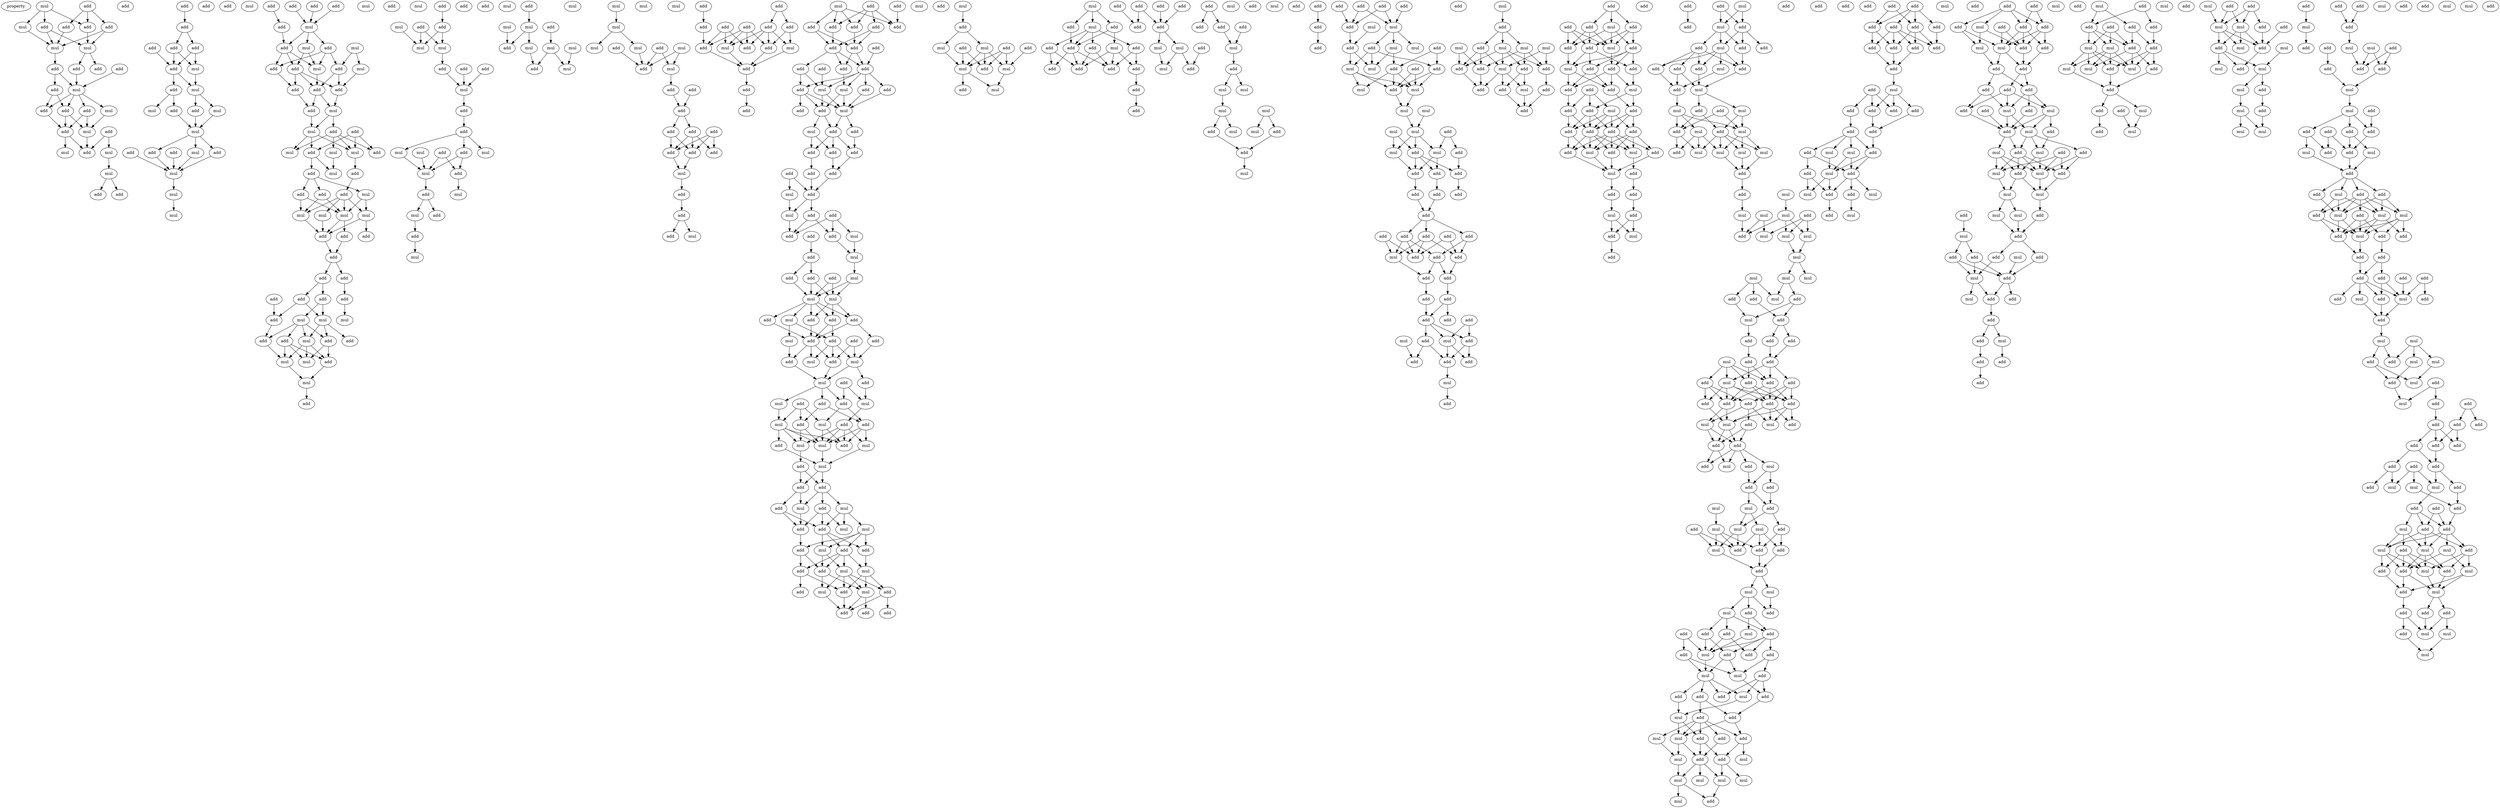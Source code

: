 digraph {
    node [fontcolor=black]
    property [mul=2,lf=1.4]
    0 [ label = add ];
    1 [ label = mul ];
    2 [ label = add ];
    3 [ label = add ];
    4 [ label = mul ];
    5 [ label = add ];
    6 [ label = add ];
    7 [ label = mul ];
    8 [ label = mul ];
    9 [ label = add ];
    10 [ label = add ];
    11 [ label = add ];
    12 [ label = add ];
    13 [ label = mul ];
    14 [ label = add ];
    15 [ label = add ];
    16 [ label = add ];
    17 [ label = add ];
    18 [ label = mul ];
    19 [ label = add ];
    20 [ label = add ];
    21 [ label = mul ];
    22 [ label = add ];
    23 [ label = mul ];
    24 [ label = mul ];
    25 [ label = add ];
    26 [ label = mul ];
    27 [ label = add ];
    28 [ label = add ];
    29 [ label = add ];
    30 [ label = add ];
    31 [ label = add ];
    32 [ label = add ];
    33 [ label = add ];
    34 [ label = add ];
    35 [ label = add ];
    36 [ label = mul ];
    37 [ label = add ];
    38 [ label = mul ];
    39 [ label = mul ];
    40 [ label = add ];
    41 [ label = add ];
    42 [ label = add ];
    43 [ label = mul ];
    44 [ label = mul ];
    45 [ label = add ];
    46 [ label = add ];
    47 [ label = add ];
    48 [ label = mul ];
    49 [ label = add ];
    50 [ label = mul ];
    51 [ label = mul ];
    52 [ label = mul ];
    53 [ label = mul ];
    54 [ label = add ];
    55 [ label = add ];
    56 [ label = add ];
    57 [ label = add ];
    58 [ label = mul ];
    59 [ label = add ];
    60 [ label = add ];
    61 [ label = mul ];
    62 [ label = add ];
    63 [ label = mul ];
    64 [ label = add ];
    65 [ label = mul ];
    66 [ label = add ];
    67 [ label = mul ];
    68 [ label = add ];
    69 [ label = add ];
    70 [ label = add ];
    71 [ label = add ];
    72 [ label = mul ];
    73 [ label = add ];
    74 [ label = add ];
    75 [ label = mul ];
    76 [ label = add ];
    77 [ label = mul ];
    78 [ label = add ];
    79 [ label = add ];
    80 [ label = mul ];
    81 [ label = mul ];
    82 [ label = add ];
    83 [ label = mul ];
    84 [ label = add ];
    85 [ label = add ];
    86 [ label = add ];
    87 [ label = mul ];
    88 [ label = add ];
    89 [ label = mul ];
    90 [ label = mul ];
    91 [ label = mul ];
    92 [ label = mul ];
    93 [ label = add ];
    94 [ label = add ];
    95 [ label = add ];
    96 [ label = add ];
    97 [ label = add ];
    98 [ label = add ];
    99 [ label = add ];
    100 [ label = mul ];
    101 [ label = add ];
    102 [ label = add ];
    103 [ label = add ];
    104 [ label = mul ];
    105 [ label = mul ];
    106 [ label = mul ];
    107 [ label = add ];
    108 [ label = mul ];
    109 [ label = add ];
    110 [ label = add ];
    111 [ label = add ];
    112 [ label = add ];
    113 [ label = mul ];
    114 [ label = add ];
    115 [ label = mul ];
    116 [ label = mul ];
    117 [ label = add ];
    118 [ label = add ];
    119 [ label = mul ];
    120 [ label = add ];
    121 [ label = add ];
    122 [ label = add ];
    123 [ label = add ];
    124 [ label = mul ];
    125 [ label = mul ];
    126 [ label = mul ];
    127 [ label = add ];
    128 [ label = add ];
    129 [ label = add ];
    130 [ label = mul ];
    131 [ label = add ];
    132 [ label = add ];
    133 [ label = mul ];
    134 [ label = add ];
    135 [ label = add ];
    136 [ label = mul ];
    137 [ label = mul ];
    138 [ label = mul ];
    139 [ label = add ];
    140 [ label = mul ];
    141 [ label = add ];
    142 [ label = mul ];
    143 [ label = add ];
    144 [ label = mul ];
    145 [ label = add ];
    146 [ label = add ];
    147 [ label = add ];
    148 [ label = mul ];
    149 [ label = mul ];
    150 [ label = mul ];
    151 [ label = add ];
    152 [ label = add ];
    153 [ label = mul ];
    154 [ label = mul ];
    155 [ label = mul ];
    156 [ label = mul ];
    157 [ label = add ];
    158 [ label = mul ];
    159 [ label = mul ];
    160 [ label = mul ];
    161 [ label = mul ];
    162 [ label = add ];
    163 [ label = mul ];
    164 [ label = add ];
    165 [ label = mul ];
    166 [ label = mul ];
    167 [ label = add ];
    168 [ label = add ];
    169 [ label = mul ];
    170 [ label = add ];
    171 [ label = add ];
    172 [ label = add ];
    173 [ label = add ];
    174 [ label = add ];
    175 [ label = add ];
    176 [ label = add ];
    177 [ label = add ];
    178 [ label = mul ];
    179 [ label = add ];
    180 [ label = add ];
    181 [ label = add ];
    182 [ label = mul ];
    183 [ label = mul ];
    184 [ label = add ];
    185 [ label = add ];
    186 [ label = add ];
    187 [ label = add ];
    188 [ label = add ];
    189 [ label = add ];
    190 [ label = add ];
    191 [ label = mul ];
    192 [ label = add ];
    193 [ label = add ];
    194 [ label = mul ];
    195 [ label = add ];
    196 [ label = add ];
    197 [ label = add ];
    198 [ label = add ];
    199 [ label = mul ];
    200 [ label = add ];
    201 [ label = add ];
    202 [ label = add ];
    203 [ label = add ];
    204 [ label = add ];
    205 [ label = add ];
    206 [ label = add ];
    207 [ label = add ];
    208 [ label = add ];
    209 [ label = add ];
    210 [ label = add ];
    211 [ label = add ];
    212 [ label = add ];
    213 [ label = add ];
    214 [ label = mul ];
    215 [ label = add ];
    216 [ label = add ];
    217 [ label = add ];
    218 [ label = mul ];
    219 [ label = add ];
    220 [ label = mul ];
    221 [ label = add ];
    222 [ label = add ];
    223 [ label = mul ];
    224 [ label = add ];
    225 [ label = add ];
    226 [ label = add ];
    227 [ label = add ];
    228 [ label = add ];
    229 [ label = add ];
    230 [ label = mul ];
    231 [ label = add ];
    232 [ label = add ];
    233 [ label = mul ];
    234 [ label = mul ];
    235 [ label = add ];
    236 [ label = add ];
    237 [ label = add ];
    238 [ label = mul ];
    239 [ label = add ];
    240 [ label = add ];
    241 [ label = mul ];
    242 [ label = add ];
    243 [ label = add ];
    244 [ label = add ];
    245 [ label = mul ];
    246 [ label = add ];
    247 [ label = mul ];
    248 [ label = mul ];
    249 [ label = add ];
    250 [ label = mul ];
    251 [ label = add ];
    252 [ label = add ];
    253 [ label = add ];
    254 [ label = add ];
    255 [ label = add ];
    256 [ label = mul ];
    257 [ label = add ];
    258 [ label = add ];
    259 [ label = mul ];
    260 [ label = add ];
    261 [ label = add ];
    262 [ label = mul ];
    263 [ label = add ];
    264 [ label = add ];
    265 [ label = mul ];
    266 [ label = add ];
    267 [ label = mul ];
    268 [ label = add ];
    269 [ label = add ];
    270 [ label = mul ];
    271 [ label = mul ];
    272 [ label = add ];
    273 [ label = add ];
    274 [ label = mul ];
    275 [ label = add ];
    276 [ label = mul ];
    277 [ label = add ];
    278 [ label = add ];
    279 [ label = mul ];
    280 [ label = mul ];
    281 [ label = mul ];
    282 [ label = add ];
    283 [ label = add ];
    284 [ label = add ];
    285 [ label = mul ];
    286 [ label = add ];
    287 [ label = add ];
    288 [ label = add ];
    289 [ label = mul ];
    290 [ label = mul ];
    291 [ label = add ];
    292 [ label = mul ];
    293 [ label = add ];
    294 [ label = mul ];
    295 [ label = add ];
    296 [ label = add ];
    297 [ label = add ];
    298 [ label = add ];
    299 [ label = mul ];
    300 [ label = mul ];
    301 [ label = add ];
    302 [ label = mul ];
    303 [ label = add ];
    304 [ label = mul ];
    305 [ label = add ];
    306 [ label = add ];
    307 [ label = add ];
    308 [ label = add ];
    309 [ label = add ];
    310 [ label = mul ];
    311 [ label = add ];
    312 [ label = add ];
    313 [ label = add ];
    314 [ label = mul ];
    315 [ label = add ];
    316 [ label = mul ];
    317 [ label = mul ];
    318 [ label = add ];
    319 [ label = mul ];
    320 [ label = mul ];
    321 [ label = add ];
    322 [ label = mul ];
    323 [ label = add ];
    324 [ label = mul ];
    325 [ label = add ];
    326 [ label = add ];
    327 [ label = add ];
    328 [ label = add ];
    329 [ label = add ];
    330 [ label = mul ];
    331 [ label = add ];
    332 [ label = add ];
    333 [ label = add ];
    334 [ label = add ];
    335 [ label = add ];
    336 [ label = add ];
    337 [ label = add ];
    338 [ label = add ];
    339 [ label = add ];
    340 [ label = add ];
    341 [ label = add ];
    342 [ label = add ];
    343 [ label = mul ];
    344 [ label = add ];
    345 [ label = mul ];
    346 [ label = mul ];
    347 [ label = add ];
    348 [ label = add ];
    349 [ label = add ];
    350 [ label = add ];
    351 [ label = add ];
    352 [ label = mul ];
    353 [ label = add ];
    354 [ label = mul ];
    355 [ label = mul ];
    356 [ label = add ];
    357 [ label = mul ];
    358 [ label = mul ];
    359 [ label = mul ];
    360 [ label = mul ];
    361 [ label = add ];
    362 [ label = add ];
    363 [ label = mul ];
    364 [ label = mul ];
    365 [ label = add ];
    366 [ label = add ];
    367 [ label = mul ];
    368 [ label = add ];
    369 [ label = add ];
    370 [ label = add ];
    371 [ label = add ];
    372 [ label = add ];
    373 [ label = add ];
    374 [ label = add ];
    375 [ label = mul ];
    376 [ label = mul ];
    377 [ label = add ];
    378 [ label = add ];
    379 [ label = mul ];
    380 [ label = add ];
    381 [ label = mul ];
    382 [ label = add ];
    383 [ label = add ];
    384 [ label = mul ];
    385 [ label = add ];
    386 [ label = add ];
    387 [ label = mul ];
    388 [ label = mul ];
    389 [ label = mul ];
    390 [ label = add ];
    391 [ label = mul ];
    392 [ label = mul ];
    393 [ label = mul ];
    394 [ label = add ];
    395 [ label = mul ];
    396 [ label = add ];
    397 [ label = add ];
    398 [ label = mul ];
    399 [ label = mul ];
    400 [ label = add ];
    401 [ label = add ];
    402 [ label = add ];
    403 [ label = add ];
    404 [ label = add ];
    405 [ label = add ];
    406 [ label = add ];
    407 [ label = add ];
    408 [ label = add ];
    409 [ label = add ];
    410 [ label = add ];
    411 [ label = add ];
    412 [ label = mul ];
    413 [ label = add ];
    414 [ label = add ];
    415 [ label = add ];
    416 [ label = add ];
    417 [ label = add ];
    418 [ label = add ];
    419 [ label = add ];
    420 [ label = add ];
    421 [ label = add ];
    422 [ label = add ];
    423 [ label = add ];
    424 [ label = add ];
    425 [ label = mul ];
    426 [ label = mul ];
    427 [ label = add ];
    428 [ label = add ];
    429 [ label = add ];
    430 [ label = add ];
    431 [ label = mul ];
    432 [ label = add ];
    433 [ label = mul ];
    434 [ label = add ];
    435 [ label = mul ];
    436 [ label = mul ];
    437 [ label = mul ];
    438 [ label = add ];
    439 [ label = mul ];
    440 [ label = add ];
    441 [ label = add ];
    442 [ label = add ];
    443 [ label = add ];
    444 [ label = mul ];
    445 [ label = add ];
    446 [ label = mul ];
    447 [ label = add ];
    448 [ label = add ];
    449 [ label = add ];
    450 [ label = add ];
    451 [ label = add ];
    452 [ label = mul ];
    453 [ label = add ];
    454 [ label = add ];
    455 [ label = mul ];
    456 [ label = add ];
    457 [ label = add ];
    458 [ label = add ];
    459 [ label = add ];
    460 [ label = mul ];
    461 [ label = add ];
    462 [ label = add ];
    463 [ label = add ];
    464 [ label = add ];
    465 [ label = mul ];
    466 [ label = add ];
    467 [ label = mul ];
    468 [ label = add ];
    469 [ label = add ];
    470 [ label = add ];
    471 [ label = add ];
    472 [ label = add ];
    473 [ label = add ];
    474 [ label = add ];
    475 [ label = add ];
    476 [ label = mul ];
    477 [ label = add ];
    478 [ label = add ];
    479 [ label = mul ];
    480 [ label = add ];
    481 [ label = mul ];
    482 [ label = add ];
    483 [ label = add ];
    484 [ label = add ];
    485 [ label = add ];
    486 [ label = mul ];
    487 [ label = add ];
    488 [ label = add ];
    489 [ label = mul ];
    490 [ label = add ];
    491 [ label = add ];
    492 [ label = add ];
    493 [ label = mul ];
    494 [ label = add ];
    495 [ label = add ];
    496 [ label = mul ];
    497 [ label = add ];
    498 [ label = add ];
    499 [ label = add ];
    500 [ label = mul ];
    501 [ label = add ];
    502 [ label = add ];
    503 [ label = mul ];
    504 [ label = add ];
    505 [ label = add ];
    506 [ label = add ];
    507 [ label = mul ];
    508 [ label = add ];
    509 [ label = add ];
    510 [ label = mul ];
    511 [ label = mul ];
    512 [ label = add ];
    513 [ label = add ];
    514 [ label = add ];
    515 [ label = mul ];
    516 [ label = mul ];
    517 [ label = mul ];
    518 [ label = mul ];
    519 [ label = mul ];
    520 [ label = add ];
    521 [ label = mul ];
    522 [ label = add ];
    523 [ label = mul ];
    524 [ label = add ];
    525 [ label = mul ];
    526 [ label = mul ];
    527 [ label = add ];
    528 [ label = mul ];
    529 [ label = mul ];
    530 [ label = mul ];
    531 [ label = mul ];
    532 [ label = add ];
    533 [ label = mul ];
    534 [ label = mul ];
    535 [ label = mul ];
    536 [ label = mul ];
    537 [ label = add ];
    538 [ label = mul ];
    539 [ label = add ];
    540 [ label = add ];
    541 [ label = mul ];
    542 [ label = add ];
    543 [ label = add ];
    544 [ label = add ];
    545 [ label = add ];
    546 [ label = add ];
    547 [ label = mul ];
    548 [ label = add ];
    549 [ label = add ];
    550 [ label = add ];
    551 [ label = add ];
    552 [ label = mul ];
    553 [ label = add ];
    554 [ label = add ];
    555 [ label = add ];
    556 [ label = add ];
    557 [ label = add ];
    558 [ label = add ];
    559 [ label = mul ];
    560 [ label = add ];
    561 [ label = mul ];
    562 [ label = add ];
    563 [ label = mul ];
    564 [ label = add ];
    565 [ label = add ];
    566 [ label = add ];
    567 [ label = mul ];
    568 [ label = add ];
    569 [ label = mul ];
    570 [ label = add ];
    571 [ label = add ];
    572 [ label = mul ];
    573 [ label = mul ];
    574 [ label = add ];
    575 [ label = mul ];
    576 [ label = add ];
    577 [ label = mul ];
    578 [ label = add ];
    579 [ label = mul ];
    580 [ label = mul ];
    581 [ label = add ];
    582 [ label = add ];
    583 [ label = add ];
    584 [ label = add ];
    585 [ label = mul ];
    586 [ label = mul ];
    587 [ label = mul ];
    588 [ label = add ];
    589 [ label = add ];
    590 [ label = add ];
    591 [ label = add ];
    592 [ label = add ];
    593 [ label = mul ];
    594 [ label = add ];
    595 [ label = add ];
    596 [ label = mul ];
    597 [ label = add ];
    598 [ label = add ];
    599 [ label = add ];
    600 [ label = mul ];
    601 [ label = mul ];
    602 [ label = add ];
    603 [ label = add ];
    604 [ label = add ];
    605 [ label = add ];
    606 [ label = add ];
    607 [ label = mul ];
    608 [ label = add ];
    609 [ label = add ];
    610 [ label = mul ];
    611 [ label = add ];
    612 [ label = mul ];
    613 [ label = mul ];
    614 [ label = add ];
    615 [ label = add ];
    616 [ label = add ];
    617 [ label = add ];
    618 [ label = mul ];
    619 [ label = mul ];
    620 [ label = mul ];
    621 [ label = mul ];
    622 [ label = mul ];
    623 [ label = mul ];
    624 [ label = mul ];
    625 [ label = add ];
    626 [ label = add ];
    627 [ label = add ];
    628 [ label = add ];
    629 [ label = add ];
    630 [ label = add ];
    631 [ label = add ];
    632 [ label = add ];
    633 [ label = add ];
    634 [ label = add ];
    635 [ label = add ];
    636 [ label = add ];
    637 [ label = add ];
    638 [ label = add ];
    639 [ label = mul ];
    640 [ label = add ];
    641 [ label = add ];
    642 [ label = add ];
    643 [ label = add ];
    644 [ label = add ];
    645 [ label = mul ];
    646 [ label = add ];
    647 [ label = add ];
    648 [ label = mul ];
    649 [ label = add ];
    650 [ label = add ];
    651 [ label = mul ];
    652 [ label = add ];
    653 [ label = mul ];
    654 [ label = add ];
    655 [ label = mul ];
    656 [ label = add ];
    657 [ label = add ];
    658 [ label = mul ];
    659 [ label = add ];
    660 [ label = mul ];
    661 [ label = add ];
    662 [ label = add ];
    663 [ label = add ];
    664 [ label = add ];
    665 [ label = add ];
    666 [ label = add ];
    667 [ label = add ];
    668 [ label = mul ];
    669 [ label = add ];
    670 [ label = add ];
    671 [ label = mul ];
    672 [ label = mul ];
    673 [ label = add ];
    674 [ label = add ];
    675 [ label = add ];
    676 [ label = add ];
    677 [ label = add ];
    678 [ label = mul ];
    679 [ label = add ];
    680 [ label = mul ];
    681 [ label = add ];
    682 [ label = add ];
    683 [ label = add ];
    684 [ label = add ];
    685 [ label = mul ];
    686 [ label = add ];
    687 [ label = add ];
    688 [ label = add ];
    689 [ label = mul ];
    690 [ label = mul ];
    691 [ label = add ];
    692 [ label = add ];
    693 [ label = mul ];
    694 [ label = mul ];
    695 [ label = mul ];
    696 [ label = mul ];
    697 [ label = mul ];
    698 [ label = add ];
    699 [ label = mul ];
    700 [ label = add ];
    701 [ label = mul ];
    702 [ label = add ];
    703 [ label = mul ];
    704 [ label = add ];
    705 [ label = add ];
    706 [ label = add ];
    707 [ label = add ];
    708 [ label = add ];
    709 [ label = mul ];
    710 [ label = add ];
    711 [ label = add ];
    712 [ label = mul ];
    713 [ label = mul ];
    714 [ label = add ];
    715 [ label = add ];
    716 [ label = add ];
    717 [ label = mul ];
    718 [ label = add ];
    719 [ label = add ];
    720 [ label = add ];
    721 [ label = mul ];
    722 [ label = add ];
    723 [ label = add ];
    724 [ label = add ];
    725 [ label = add ];
    726 [ label = add ];
    727 [ label = mul ];
    728 [ label = mul ];
    729 [ label = add ];
    730 [ label = add ];
    731 [ label = add ];
    732 [ label = mul ];
    733 [ label = mul ];
    734 [ label = mul ];
    735 [ label = add ];
    736 [ label = add ];
    737 [ label = add ];
    738 [ label = mul ];
    739 [ label = add ];
    740 [ label = mul ];
    741 [ label = add ];
    742 [ label = add ];
    743 [ label = mul ];
    744 [ label = mul ];
    745 [ label = add ];
    746 [ label = add ];
    747 [ label = mul ];
    748 [ label = add ];
    749 [ label = mul ];
    750 [ label = add ];
    751 [ label = add ];
    752 [ label = mul ];
    753 [ label = add ];
    754 [ label = mul ];
    755 [ label = mul ];
    756 [ label = add ];
    757 [ label = mul ];
    758 [ label = mul ];
    759 [ label = add ];
    760 [ label = mul ];
    761 [ label = add ];
    762 [ label = add ];
    763 [ label = mul ];
    764 [ label = mul ];
    765 [ label = mul ];
    766 [ label = add ];
    767 [ label = add ];
    768 [ label = mul ];
    769 [ label = add ];
    770 [ label = add ];
    771 [ label = add ];
    772 [ label = add ];
    773 [ label = mul ];
    774 [ label = add ];
    775 [ label = mul ];
    776 [ label = add ];
    777 [ label = add ];
    778 [ label = add ];
    779 [ label = mul ];
    780 [ label = add ];
    781 [ label = mul ];
    782 [ label = add ];
    783 [ label = add ];
    784 [ label = add ];
    785 [ label = add ];
    786 [ label = add ];
    787 [ label = mul ];
    788 [ label = mul ];
    789 [ label = add ];
    790 [ label = add ];
    791 [ label = add ];
    792 [ label = add ];
    793 [ label = add ];
    794 [ label = mul ];
    795 [ label = add ];
    796 [ label = mul ];
    797 [ label = add ];
    798 [ label = mul ];
    799 [ label = mul ];
    800 [ label = add ];
    801 [ label = add ];
    802 [ label = add ];
    803 [ label = mul ];
    804 [ label = add ];
    805 [ label = add ];
    806 [ label = add ];
    807 [ label = add ];
    808 [ label = add ];
    809 [ label = add ];
    810 [ label = add ];
    811 [ label = mul ];
    812 [ label = mul ];
    813 [ label = add ];
    814 [ label = add ];
    815 [ label = add ];
    816 [ label = mul ];
    817 [ label = mul ];
    818 [ label = add ];
    819 [ label = mul ];
    820 [ label = add ];
    821 [ label = mul ];
    822 [ label = add ];
    823 [ label = add ];
    824 [ label = mul ];
    825 [ label = add ];
    826 [ label = add ];
    827 [ label = add ];
    828 [ label = mul ];
    829 [ label = add ];
    830 [ label = add ];
    831 [ label = add ];
    832 [ label = add ];
    833 [ label = add ];
    834 [ label = add ];
    835 [ label = add ];
    836 [ label = add ];
    837 [ label = add ];
    838 [ label = mul ];
    839 [ label = mul ];
    840 [ label = add ];
    841 [ label = add ];
    842 [ label = mul ];
    843 [ label = add ];
    844 [ label = add ];
    845 [ label = add ];
    846 [ label = mul ];
    847 [ label = add ];
    848 [ label = add ];
    849 [ label = add ];
    850 [ label = add ];
    851 [ label = mul ];
    852 [ label = mul ];
    853 [ label = mul ];
    854 [ label = mul ];
    855 [ label = mul ];
    856 [ label = add ];
    857 [ label = add ];
    858 [ label = add ];
    859 [ label = add ];
    860 [ label = mul ];
    861 [ label = add ];
    862 [ label = add ];
    863 [ label = add ];
    864 [ label = mul ];
    865 [ label = add ];
    866 [ label = mul ];
    867 [ label = mul ];
    868 [ label = mul ];
    869 [ label = mul ];
    870 [ label = add ];
    0 -> 2 [ name = 0 ];
    0 -> 3 [ name = 1 ];
    0 -> 5 [ name = 2 ];
    1 -> 2 [ name = 3 ];
    1 -> 4 [ name = 4 ];
    1 -> 6 [ name = 5 ];
    2 -> 7 [ name = 6 ];
    3 -> 8 [ name = 7 ];
    4 -> 8 [ name = 8 ];
    5 -> 7 [ name = 9 ];
    5 -> 8 [ name = 10 ];
    6 -> 7 [ name = 11 ];
    6 -> 8 [ name = 12 ];
    7 -> 11 [ name = 13 ];
    7 -> 12 [ name = 14 ];
    8 -> 10 [ name = 15 ];
    9 -> 13 [ name = 16 ];
    10 -> 13 [ name = 17 ];
    10 -> 14 [ name = 18 ];
    11 -> 13 [ name = 19 ];
    13 -> 15 [ name = 20 ];
    13 -> 16 [ name = 21 ];
    13 -> 17 [ name = 22 ];
    13 -> 18 [ name = 23 ];
    14 -> 16 [ name = 24 ];
    14 -> 17 [ name = 25 ];
    15 -> 20 [ name = 26 ];
    15 -> 21 [ name = 27 ];
    16 -> 20 [ name = 28 ];
    17 -> 20 [ name = 29 ];
    17 -> 21 [ name = 30 ];
    18 -> 21 [ name = 31 ];
    19 -> 24 [ name = 32 ];
    19 -> 25 [ name = 33 ];
    20 -> 23 [ name = 34 ];
    20 -> 25 [ name = 35 ];
    21 -> 25 [ name = 36 ];
    24 -> 26 [ name = 37 ];
    26 -> 27 [ name = 38 ];
    26 -> 28 [ name = 39 ];
    29 -> 30 [ name = 40 ];
    30 -> 33 [ name = 41 ];
    30 -> 34 [ name = 42 ];
    31 -> 35 [ name = 43 ];
    33 -> 35 [ name = 44 ];
    33 -> 36 [ name = 45 ];
    34 -> 35 [ name = 46 ];
    34 -> 36 [ name = 47 ];
    35 -> 37 [ name = 48 ];
    35 -> 38 [ name = 49 ];
    36 -> 38 [ name = 50 ];
    37 -> 39 [ name = 51 ];
    37 -> 42 [ name = 52 ];
    38 -> 40 [ name = 53 ];
    38 -> 43 [ name = 54 ];
    40 -> 44 [ name = 55 ];
    42 -> 44 [ name = 56 ];
    43 -> 44 [ name = 57 ];
    44 -> 46 [ name = 58 ];
    44 -> 48 [ name = 59 ];
    44 -> 49 [ name = 60 ];
    45 -> 50 [ name = 61 ];
    46 -> 50 [ name = 62 ];
    47 -> 50 [ name = 63 ];
    48 -> 50 [ name = 64 ];
    49 -> 50 [ name = 65 ];
    50 -> 52 [ name = 66 ];
    52 -> 53 [ name = 67 ];
    54 -> 58 [ name = 68 ];
    55 -> 59 [ name = 69 ];
    56 -> 58 [ name = 70 ];
    57 -> 58 [ name = 71 ];
    58 -> 60 [ name = 72 ];
    58 -> 61 [ name = 73 ];
    58 -> 62 [ name = 74 ];
    59 -> 60 [ name = 75 ];
    60 -> 66 [ name = 76 ];
    60 -> 67 [ name = 77 ];
    60 -> 68 [ name = 78 ];
    61 -> 67 [ name = 79 ];
    61 -> 68 [ name = 80 ];
    62 -> 64 [ name = 81 ];
    62 -> 66 [ name = 82 ];
    62 -> 67 [ name = 83 ];
    63 -> 64 [ name = 84 ];
    63 -> 65 [ name = 85 ];
    64 -> 70 [ name = 86 ];
    64 -> 71 [ name = 87 ];
    65 -> 71 [ name = 88 ];
    66 -> 69 [ name = 89 ];
    67 -> 70 [ name = 90 ];
    68 -> 69 [ name = 91 ];
    68 -> 70 [ name = 92 ];
    68 -> 71 [ name = 93 ];
    69 -> 73 [ name = 94 ];
    70 -> 72 [ name = 95 ];
    70 -> 73 [ name = 96 ];
    71 -> 72 [ name = 97 ];
    72 -> 75 [ name = 98 ];
    72 -> 76 [ name = 99 ];
    73 -> 75 [ name = 100 ];
    74 -> 77 [ name = 101 ];
    74 -> 78 [ name = 102 ];
    74 -> 79 [ name = 103 ];
    75 -> 77 [ name = 104 ];
    75 -> 78 [ name = 105 ];
    75 -> 81 [ name = 106 ];
    76 -> 77 [ name = 107 ];
    76 -> 79 [ name = 108 ];
    76 -> 80 [ name = 109 ];
    76 -> 81 [ name = 110 ];
    77 -> 84 [ name = 111 ];
    78 -> 82 [ name = 112 ];
    78 -> 83 [ name = 113 ];
    80 -> 83 [ name = 114 ];
    82 -> 85 [ name = 115 ];
    82 -> 87 [ name = 116 ];
    82 -> 88 [ name = 117 ];
    84 -> 86 [ name = 118 ];
    85 -> 89 [ name = 119 ];
    85 -> 91 [ name = 120 ];
    86 -> 89 [ name = 121 ];
    86 -> 90 [ name = 122 ];
    86 -> 91 [ name = 123 ];
    86 -> 92 [ name = 124 ];
    87 -> 91 [ name = 125 ];
    87 -> 92 [ name = 126 ];
    88 -> 89 [ name = 127 ];
    88 -> 91 [ name = 128 ];
    89 -> 93 [ name = 129 ];
    90 -> 93 [ name = 130 ];
    91 -> 93 [ name = 131 ];
    91 -> 94 [ name = 132 ];
    92 -> 93 [ name = 133 ];
    92 -> 95 [ name = 134 ];
    93 -> 96 [ name = 135 ];
    94 -> 96 [ name = 136 ];
    96 -> 97 [ name = 137 ];
    96 -> 98 [ name = 138 ];
    97 -> 99 [ name = 139 ];
    97 -> 103 [ name = 140 ];
    98 -> 102 [ name = 141 ];
    99 -> 105 [ name = 142 ];
    99 -> 106 [ name = 143 ];
    101 -> 107 [ name = 144 ];
    102 -> 104 [ name = 145 ];
    103 -> 105 [ name = 146 ];
    103 -> 107 [ name = 147 ];
    105 -> 108 [ name = 148 ];
    105 -> 111 [ name = 149 ];
    105 -> 112 [ name = 150 ];
    106 -> 108 [ name = 151 ];
    106 -> 109 [ name = 152 ];
    106 -> 110 [ name = 153 ];
    106 -> 112 [ name = 154 ];
    107 -> 109 [ name = 155 ];
    108 -> 113 [ name = 156 ];
    108 -> 114 [ name = 157 ];
    108 -> 115 [ name = 158 ];
    109 -> 113 [ name = 159 ];
    110 -> 113 [ name = 160 ];
    110 -> 114 [ name = 161 ];
    110 -> 115 [ name = 162 ];
    112 -> 114 [ name = 163 ];
    112 -> 115 [ name = 164 ];
    113 -> 116 [ name = 165 ];
    114 -> 116 [ name = 166 ];
    116 -> 117 [ name = 167 ];
    120 -> 121 [ name = 168 ];
    121 -> 125 [ name = 169 ];
    121 -> 126 [ name = 170 ];
    122 -> 125 [ name = 171 ];
    122 -> 126 [ name = 172 ];
    124 -> 125 [ name = 173 ];
    126 -> 127 [ name = 174 ];
    127 -> 130 [ name = 175 ];
    128 -> 130 [ name = 176 ];
    129 -> 130 [ name = 177 ];
    130 -> 132 [ name = 178 ];
    132 -> 134 [ name = 179 ];
    134 -> 135 [ name = 180 ];
    134 -> 137 [ name = 181 ];
    134 -> 138 [ name = 182 ];
    135 -> 140 [ name = 183 ];
    135 -> 141 [ name = 184 ];
    136 -> 140 [ name = 185 ];
    138 -> 140 [ name = 186 ];
    139 -> 140 [ name = 187 ];
    139 -> 141 [ name = 188 ];
    140 -> 143 [ name = 189 ];
    141 -> 142 [ name = 190 ];
    143 -> 144 [ name = 191 ];
    143 -> 145 [ name = 192 ];
    144 -> 146 [ name = 193 ];
    146 -> 148 [ name = 194 ];
    147 -> 150 [ name = 195 ];
    149 -> 152 [ name = 196 ];
    150 -> 152 [ name = 197 ];
    150 -> 154 [ name = 198 ];
    151 -> 155 [ name = 199 ];
    153 -> 156 [ name = 200 ];
    154 -> 157 [ name = 201 ];
    155 -> 156 [ name = 202 ];
    155 -> 157 [ name = 203 ];
    159 -> 160 [ name = 204 ];
    160 -> 163 [ name = 205 ];
    160 -> 165 [ name = 206 ];
    161 -> 166 [ name = 207 ];
    161 -> 167 [ name = 208 ];
    162 -> 167 [ name = 209 ];
    164 -> 166 [ name = 210 ];
    164 -> 167 [ name = 211 ];
    165 -> 167 [ name = 212 ];
    166 -> 168 [ name = 213 ];
    168 -> 171 [ name = 214 ];
    170 -> 171 [ name = 215 ];
    171 -> 173 [ name = 216 ];
    171 -> 174 [ name = 217 ];
    172 -> 175 [ name = 218 ];
    172 -> 176 [ name = 219 ];
    172 -> 177 [ name = 220 ];
    173 -> 175 [ name = 221 ];
    173 -> 176 [ name = 222 ];
    174 -> 175 [ name = 223 ];
    174 -> 176 [ name = 224 ];
    174 -> 177 [ name = 225 ];
    175 -> 178 [ name = 226 ];
    176 -> 178 [ name = 227 ];
    178 -> 179 [ name = 228 ];
    179 -> 180 [ name = 229 ];
    180 -> 181 [ name = 230 ];
    180 -> 183 [ name = 231 ];
    184 -> 187 [ name = 232 ];
    184 -> 188 [ name = 233 ];
    185 -> 190 [ name = 234 ];
    186 -> 192 [ name = 235 ];
    186 -> 193 [ name = 236 ];
    186 -> 194 [ name = 237 ];
    187 -> 191 [ name = 238 ];
    187 -> 192 [ name = 239 ];
    187 -> 194 [ name = 240 ];
    187 -> 195 [ name = 241 ];
    188 -> 191 [ name = 242 ];
    188 -> 195 [ name = 243 ];
    189 -> 192 [ name = 244 ];
    189 -> 193 [ name = 245 ];
    189 -> 194 [ name = 246 ];
    189 -> 195 [ name = 247 ];
    190 -> 193 [ name = 248 ];
    191 -> 196 [ name = 249 ];
    193 -> 196 [ name = 250 ];
    194 -> 196 [ name = 251 ];
    195 -> 196 [ name = 252 ];
    196 -> 197 [ name = 253 ];
    197 -> 198 [ name = 254 ];
    199 -> 202 [ name = 255 ];
    199 -> 203 [ name = 256 ];
    199 -> 204 [ name = 257 ];
    199 -> 205 [ name = 258 ];
    200 -> 202 [ name = 259 ];
    200 -> 203 [ name = 260 ];
    200 -> 205 [ name = 261 ];
    200 -> 206 [ name = 262 ];
    201 -> 205 [ name = 263 ];
    202 -> 209 [ name = 264 ];
    203 -> 208 [ name = 265 ];
    204 -> 208 [ name = 266 ];
    204 -> 209 [ name = 267 ];
    206 -> 208 [ name = 268 ];
    206 -> 209 [ name = 269 ];
    207 -> 211 [ name = 270 ];
    208 -> 211 [ name = 271 ];
    208 -> 212 [ name = 272 ];
    208 -> 213 [ name = 273 ];
    209 -> 211 [ name = 274 ];
    209 -> 213 [ name = 275 ];
    210 -> 218 [ name = 276 ];
    211 -> 214 [ name = 277 ];
    211 -> 215 [ name = 278 ];
    211 -> 216 [ name = 279 ];
    211 -> 217 [ name = 280 ];
    211 -> 218 [ name = 281 ];
    212 -> 217 [ name = 282 ];
    212 -> 218 [ name = 283 ];
    213 -> 214 [ name = 284 ];
    214 -> 219 [ name = 285 ];
    214 -> 220 [ name = 286 ];
    215 -> 220 [ name = 287 ];
    216 -> 220 [ name = 288 ];
    217 -> 219 [ name = 289 ];
    217 -> 220 [ name = 290 ];
    217 -> 221 [ name = 291 ];
    218 -> 219 [ name = 292 ];
    218 -> 220 [ name = 293 ];
    219 -> 223 [ name = 294 ];
    219 -> 224 [ name = 295 ];
    220 -> 222 [ name = 296 ];
    220 -> 224 [ name = 297 ];
    222 -> 227 [ name = 298 ];
    223 -> 225 [ name = 299 ];
    223 -> 226 [ name = 300 ];
    224 -> 225 [ name = 301 ];
    224 -> 226 [ name = 302 ];
    224 -> 227 [ name = 303 ];
    225 -> 231 [ name = 304 ];
    226 -> 228 [ name = 305 ];
    227 -> 231 [ name = 306 ];
    228 -> 232 [ name = 307 ];
    229 -> 232 [ name = 308 ];
    229 -> 233 [ name = 309 ];
    231 -> 232 [ name = 310 ];
    232 -> 234 [ name = 311 ];
    232 -> 235 [ name = 312 ];
    233 -> 234 [ name = 313 ];
    234 -> 237 [ name = 314 ];
    235 -> 237 [ name = 315 ];
    235 -> 239 [ name = 316 ];
    236 -> 237 [ name = 317 ];
    236 -> 238 [ name = 318 ];
    236 -> 239 [ name = 319 ];
    238 -> 241 [ name = 320 ];
    239 -> 241 [ name = 321 ];
    240 -> 242 [ name = 322 ];
    241 -> 245 [ name = 323 ];
    242 -> 243 [ name = 324 ];
    242 -> 244 [ name = 325 ];
    243 -> 247 [ name = 326 ];
    243 -> 248 [ name = 327 ];
    244 -> 247 [ name = 328 ];
    245 -> 247 [ name = 329 ];
    245 -> 248 [ name = 330 ];
    246 -> 247 [ name = 331 ];
    246 -> 248 [ name = 332 ];
    247 -> 249 [ name = 333 ];
    247 -> 250 [ name = 334 ];
    247 -> 251 [ name = 335 ];
    247 -> 252 [ name = 336 ];
    247 -> 253 [ name = 337 ];
    248 -> 249 [ name = 338 ];
    248 -> 251 [ name = 339 ];
    248 -> 252 [ name = 340 ];
    249 -> 254 [ name = 341 ];
    249 -> 257 [ name = 342 ];
    250 -> 254 [ name = 343 ];
    250 -> 256 [ name = 344 ];
    251 -> 255 [ name = 345 ];
    251 -> 257 [ name = 346 ];
    252 -> 257 [ name = 347 ];
    253 -> 257 [ name = 348 ];
    254 -> 259 [ name = 349 ];
    254 -> 261 [ name = 350 ];
    254 -> 262 [ name = 351 ];
    255 -> 262 [ name = 352 ];
    256 -> 260 [ name = 353 ];
    257 -> 259 [ name = 354 ];
    257 -> 260 [ name = 355 ];
    257 -> 261 [ name = 356 ];
    258 -> 261 [ name = 357 ];
    258 -> 262 [ name = 358 ];
    260 -> 265 [ name = 359 ];
    261 -> 265 [ name = 360 ];
    262 -> 264 [ name = 361 ];
    262 -> 265 [ name = 362 ];
    263 -> 269 [ name = 363 ];
    263 -> 270 [ name = 364 ];
    264 -> 270 [ name = 365 ];
    265 -> 267 [ name = 366 ];
    265 -> 268 [ name = 367 ];
    265 -> 269 [ name = 368 ];
    266 -> 271 [ name = 369 ];
    266 -> 272 [ name = 370 ];
    266 -> 274 [ name = 371 ];
    267 -> 274 [ name = 372 ];
    268 -> 272 [ name = 373 ];
    268 -> 273 [ name = 374 ];
    269 -> 271 [ name = 375 ];
    269 -> 273 [ name = 376 ];
    270 -> 275 [ name = 377 ];
    271 -> 276 [ name = 378 ];
    271 -> 278 [ name = 379 ];
    272 -> 276 [ name = 380 ];
    272 -> 280 [ name = 381 ];
    273 -> 276 [ name = 382 ];
    273 -> 278 [ name = 383 ];
    273 -> 279 [ name = 384 ];
    274 -> 276 [ name = 385 ];
    274 -> 277 [ name = 386 ];
    274 -> 278 [ name = 387 ];
    274 -> 280 [ name = 388 ];
    275 -> 276 [ name = 389 ];
    275 -> 278 [ name = 390 ];
    275 -> 279 [ name = 391 ];
    275 -> 280 [ name = 392 ];
    276 -> 281 [ name = 393 ];
    277 -> 281 [ name = 394 ];
    279 -> 281 [ name = 395 ];
    280 -> 282 [ name = 396 ];
    281 -> 283 [ name = 397 ];
    281 -> 284 [ name = 398 ];
    282 -> 283 [ name = 399 ];
    282 -> 284 [ name = 400 ];
    283 -> 285 [ name = 401 ];
    283 -> 287 [ name = 402 ];
    284 -> 285 [ name = 403 ];
    284 -> 286 [ name = 404 ];
    284 -> 289 [ name = 405 ];
    285 -> 293 [ name = 406 ];
    286 -> 291 [ name = 407 ];
    286 -> 292 [ name = 408 ];
    286 -> 293 [ name = 409 ];
    287 -> 291 [ name = 410 ];
    287 -> 293 [ name = 411 ];
    289 -> 290 [ name = 412 ];
    289 -> 291 [ name = 413 ];
    289 -> 292 [ name = 414 ];
    290 -> 294 [ name = 415 ];
    290 -> 295 [ name = 416 ];
    290 -> 296 [ name = 417 ];
    290 -> 297 [ name = 418 ];
    291 -> 294 [ name = 419 ];
    291 -> 296 [ name = 420 ];
    291 -> 297 [ name = 421 ];
    293 -> 295 [ name = 422 ];
    294 -> 298 [ name = 423 ];
    294 -> 300 [ name = 424 ];
    295 -> 298 [ name = 425 ];
    295 -> 301 [ name = 426 ];
    296 -> 298 [ name = 427 ];
    296 -> 299 [ name = 428 ];
    296 -> 300 [ name = 429 ];
    296 -> 301 [ name = 430 ];
    297 -> 299 [ name = 431 ];
    298 -> 302 [ name = 432 ];
    298 -> 304 [ name = 433 ];
    299 -> 304 [ name = 434 ];
    299 -> 305 [ name = 435 ];
    299 -> 306 [ name = 436 ];
    300 -> 302 [ name = 437 ];
    300 -> 304 [ name = 438 ];
    300 -> 305 [ name = 439 ];
    300 -> 306 [ name = 440 ];
    301 -> 303 [ name = 441 ];
    301 -> 305 [ name = 442 ];
    302 -> 308 [ name = 443 ];
    304 -> 307 [ name = 444 ];
    304 -> 308 [ name = 445 ];
    305 -> 308 [ name = 446 ];
    306 -> 308 [ name = 447 ];
    306 -> 309 [ name = 448 ];
    310 -> 311 [ name = 449 ];
    311 -> 314 [ name = 450 ];
    311 -> 316 [ name = 451 ];
    312 -> 317 [ name = 452 ];
    312 -> 318 [ name = 453 ];
    312 -> 319 [ name = 454 ];
    313 -> 319 [ name = 455 ];
    314 -> 317 [ name = 456 ];
    314 -> 318 [ name = 457 ];
    314 -> 319 [ name = 458 ];
    315 -> 317 [ name = 459 ];
    315 -> 318 [ name = 460 ];
    316 -> 317 [ name = 461 ];
    317 -> 320 [ name = 462 ];
    317 -> 321 [ name = 463 ];
    319 -> 320 [ name = 464 ];
    322 -> 323 [ name = 465 ];
    322 -> 324 [ name = 466 ];
    322 -> 325 [ name = 467 ];
    323 -> 327 [ name = 468 ];
    323 -> 330 [ name = 469 ];
    324 -> 326 [ name = 470 ];
    324 -> 327 [ name = 471 ];
    324 -> 328 [ name = 472 ];
    324 -> 329 [ name = 473 ];
    325 -> 327 [ name = 474 ];
    326 -> 331 [ name = 475 ];
    326 -> 334 [ name = 476 ];
    327 -> 331 [ name = 477 ];
    327 -> 333 [ name = 478 ];
    327 -> 334 [ name = 479 ];
    328 -> 331 [ name = 480 ];
    328 -> 333 [ name = 481 ];
    329 -> 332 [ name = 482 ];
    329 -> 334 [ name = 483 ];
    330 -> 331 [ name = 484 ];
    330 -> 332 [ name = 485 ];
    330 -> 334 [ name = 486 ];
    332 -> 335 [ name = 487 ];
    335 -> 337 [ name = 488 ];
    336 -> 342 [ name = 489 ];
    338 -> 341 [ name = 490 ];
    339 -> 341 [ name = 491 ];
    339 -> 342 [ name = 492 ];
    340 -> 341 [ name = 493 ];
    341 -> 343 [ name = 494 ];
    341 -> 345 [ name = 495 ];
    343 -> 346 [ name = 496 ];
    343 -> 347 [ name = 497 ];
    344 -> 347 [ name = 498 ];
    345 -> 346 [ name = 499 ];
    348 -> 349 [ name = 500 ];
    348 -> 350 [ name = 501 ];
    350 -> 352 [ name = 502 ];
    351 -> 352 [ name = 503 ];
    352 -> 353 [ name = 504 ];
    353 -> 354 [ name = 505 ];
    353 -> 357 [ name = 506 ];
    354 -> 359 [ name = 507 ];
    358 -> 360 [ name = 508 ];
    358 -> 362 [ name = 509 ];
    359 -> 361 [ name = 510 ];
    359 -> 363 [ name = 511 ];
    361 -> 365 [ name = 512 ];
    362 -> 365 [ name = 513 ];
    365 -> 367 [ name = 514 ];
    368 -> 369 [ name = 515 ];
    369 -> 372 [ name = 516 ];
    370 -> 375 [ name = 517 ];
    371 -> 375 [ name = 518 ];
    371 -> 377 [ name = 519 ];
    373 -> 375 [ name = 520 ];
    373 -> 377 [ name = 521 ];
    374 -> 377 [ name = 522 ];
    375 -> 379 [ name = 523 ];
    375 -> 381 [ name = 524 ];
    375 -> 382 [ name = 525 ];
    376 -> 380 [ name = 526 ];
    377 -> 380 [ name = 527 ];
    378 -> 385 [ name = 528 ];
    378 -> 386 [ name = 529 ];
    379 -> 384 [ name = 530 ];
    379 -> 385 [ name = 531 ];
    380 -> 384 [ name = 532 ];
    380 -> 387 [ name = 533 ];
    382 -> 384 [ name = 534 ];
    382 -> 386 [ name = 535 ];
    382 -> 387 [ name = 536 ];
    383 -> 389 [ name = 537 ];
    383 -> 390 [ name = 538 ];
    385 -> 388 [ name = 539 ];
    385 -> 389 [ name = 540 ];
    385 -> 390 [ name = 541 ];
    386 -> 389 [ name = 542 ];
    386 -> 390 [ name = 543 ];
    387 -> 388 [ name = 544 ];
    387 -> 389 [ name = 545 ];
    387 -> 390 [ name = 546 ];
    389 -> 391 [ name = 547 ];
    390 -> 391 [ name = 548 ];
    391 -> 395 [ name = 549 ];
    392 -> 395 [ name = 550 ];
    393 -> 397 [ name = 551 ];
    393 -> 398 [ name = 552 ];
    394 -> 396 [ name = 553 ];
    394 -> 399 [ name = 554 ];
    395 -> 397 [ name = 555 ];
    395 -> 398 [ name = 556 ];
    395 -> 399 [ name = 557 ];
    396 -> 400 [ name = 558 ];
    397 -> 400 [ name = 559 ];
    397 -> 401 [ name = 560 ];
    397 -> 402 [ name = 561 ];
    398 -> 401 [ name = 562 ];
    399 -> 401 [ name = 563 ];
    399 -> 402 [ name = 564 ];
    400 -> 403 [ name = 565 ];
    401 -> 404 [ name = 566 ];
    402 -> 405 [ name = 567 ];
    404 -> 406 [ name = 568 ];
    405 -> 406 [ name = 569 ];
    406 -> 407 [ name = 570 ];
    406 -> 410 [ name = 571 ];
    406 -> 411 [ name = 572 ];
    407 -> 412 [ name = 573 ];
    407 -> 413 [ name = 574 ];
    407 -> 415 [ name = 575 ];
    408 -> 413 [ name = 576 ];
    408 -> 414 [ name = 577 ];
    409 -> 412 [ name = 578 ];
    409 -> 413 [ name = 579 ];
    410 -> 414 [ name = 580 ];
    410 -> 415 [ name = 581 ];
    411 -> 412 [ name = 582 ];
    411 -> 413 [ name = 583 ];
    411 -> 414 [ name = 584 ];
    412 -> 417 [ name = 585 ];
    414 -> 416 [ name = 586 ];
    415 -> 416 [ name = 587 ];
    415 -> 417 [ name = 588 ];
    416 -> 419 [ name = 589 ];
    417 -> 418 [ name = 590 ];
    418 -> 421 [ name = 591 ];
    419 -> 421 [ name = 592 ];
    419 -> 422 [ name = 593 ];
    420 -> 423 [ name = 594 ];
    420 -> 425 [ name = 595 ];
    421 -> 423 [ name = 596 ];
    421 -> 424 [ name = 597 ];
    421 -> 425 [ name = 598 ];
    423 -> 428 [ name = 599 ];
    423 -> 430 [ name = 600 ];
    424 -> 427 [ name = 601 ];
    424 -> 428 [ name = 602 ];
    425 -> 428 [ name = 603 ];
    425 -> 430 [ name = 604 ];
    426 -> 427 [ name = 605 ];
    428 -> 431 [ name = 606 ];
    431 -> 432 [ name = 607 ];
    433 -> 434 [ name = 608 ];
    434 -> 435 [ name = 609 ];
    434 -> 438 [ name = 610 ];
    434 -> 439 [ name = 611 ];
    435 -> 441 [ name = 612 ];
    435 -> 442 [ name = 613 ];
    435 -> 443 [ name = 614 ];
    436 -> 440 [ name = 615 ];
    436 -> 442 [ name = 616 ];
    437 -> 441 [ name = 617 ];
    437 -> 444 [ name = 618 ];
    438 -> 440 [ name = 619 ];
    438 -> 442 [ name = 620 ];
    438 -> 444 [ name = 621 ];
    439 -> 440 [ name = 622 ];
    439 -> 441 [ name = 623 ];
    439 -> 443 [ name = 624 ];
    439 -> 444 [ name = 625 ];
    440 -> 445 [ name = 626 ];
    441 -> 447 [ name = 627 ];
    442 -> 445 [ name = 628 ];
    443 -> 446 [ name = 629 ];
    443 -> 448 [ name = 630 ];
    444 -> 445 [ name = 631 ];
    444 -> 446 [ name = 632 ];
    444 -> 448 [ name = 633 ];
    446 -> 449 [ name = 634 ];
    447 -> 449 [ name = 635 ];
    448 -> 449 [ name = 636 ];
    450 -> 451 [ name = 637 ];
    450 -> 452 [ name = 638 ];
    450 -> 453 [ name = 639 ];
    451 -> 455 [ name = 640 ];
    451 -> 457 [ name = 641 ];
    451 -> 458 [ name = 642 ];
    452 -> 455 [ name = 643 ];
    452 -> 456 [ name = 644 ];
    452 -> 458 [ name = 645 ];
    453 -> 455 [ name = 646 ];
    453 -> 456 [ name = 647 ];
    453 -> 457 [ name = 648 ];
    454 -> 455 [ name = 649 ];
    454 -> 456 [ name = 650 ];
    454 -> 457 [ name = 651 ];
    455 -> 459 [ name = 652 ];
    456 -> 460 [ name = 653 ];
    457 -> 460 [ name = 654 ];
    457 -> 461 [ name = 655 ];
    457 -> 462 [ name = 656 ];
    458 -> 459 [ name = 657 ];
    458 -> 460 [ name = 658 ];
    458 -> 461 [ name = 659 ];
    458 -> 462 [ name = 660 ];
    459 -> 464 [ name = 661 ];
    459 -> 465 [ name = 662 ];
    459 -> 466 [ name = 663 ];
    460 -> 464 [ name = 664 ];
    460 -> 466 [ name = 665 ];
    461 -> 464 [ name = 666 ];
    461 -> 466 [ name = 667 ];
    462 -> 465 [ name = 668 ];
    463 -> 467 [ name = 669 ];
    463 -> 468 [ name = 670 ];
    463 -> 470 [ name = 671 ];
    464 -> 468 [ name = 672 ];
    465 -> 469 [ name = 673 ];
    465 -> 470 [ name = 674 ];
    466 -> 469 [ name = 675 ];
    467 -> 471 [ name = 676 ];
    467 -> 472 [ name = 677 ];
    467 -> 473 [ name = 678 ];
    467 -> 474 [ name = 679 ];
    468 -> 471 [ name = 680 ];
    468 -> 472 [ name = 681 ];
    469 -> 472 [ name = 682 ];
    469 -> 473 [ name = 683 ];
    469 -> 474 [ name = 684 ];
    470 -> 471 [ name = 685 ];
    470 -> 472 [ name = 686 ];
    470 -> 473 [ name = 687 ];
    471 -> 476 [ name = 688 ];
    471 -> 478 [ name = 689 ];
    472 -> 475 [ name = 690 ];
    472 -> 476 [ name = 691 ];
    472 -> 478 [ name = 692 ];
    472 -> 479 [ name = 693 ];
    473 -> 475 [ name = 694 ];
    473 -> 476 [ name = 695 ];
    473 -> 477 [ name = 696 ];
    473 -> 478 [ name = 697 ];
    473 -> 479 [ name = 698 ];
    474 -> 475 [ name = 699 ];
    474 -> 476 [ name = 700 ];
    474 -> 477 [ name = 701 ];
    474 -> 479 [ name = 702 ];
    475 -> 481 [ name = 703 ];
    476 -> 481 [ name = 704 ];
    477 -> 481 [ name = 705 ];
    478 -> 481 [ name = 706 ];
    479 -> 480 [ name = 707 ];
    480 -> 482 [ name = 708 ];
    481 -> 484 [ name = 709 ];
    482 -> 485 [ name = 710 ];
    484 -> 486 [ name = 711 ];
    485 -> 488 [ name = 712 ];
    485 -> 489 [ name = 713 ];
    486 -> 488 [ name = 714 ];
    486 -> 489 [ name = 715 ];
    487 -> 490 [ name = 716 ];
    488 -> 491 [ name = 717 ];
    492 -> 496 [ name = 718 ];
    492 -> 497 [ name = 719 ];
    493 -> 496 [ name = 720 ];
    493 -> 497 [ name = 721 ];
    496 -> 498 [ name = 722 ];
    496 -> 499 [ name = 723 ];
    496 -> 500 [ name = 724 ];
    497 -> 499 [ name = 725 ];
    497 -> 500 [ name = 726 ];
    497 -> 501 [ name = 727 ];
    498 -> 502 [ name = 728 ];
    498 -> 504 [ name = 729 ];
    498 -> 505 [ name = 730 ];
    498 -> 506 [ name = 731 ];
    499 -> 505 [ name = 732 ];
    500 -> 502 [ name = 733 ];
    500 -> 503 [ name = 734 ];
    500 -> 504 [ name = 735 ];
    500 -> 505 [ name = 736 ];
    502 -> 508 [ name = 737 ];
    503 -> 508 [ name = 738 ];
    504 -> 507 [ name = 739 ];
    505 -> 507 [ name = 740 ];
    506 -> 507 [ name = 741 ];
    506 -> 508 [ name = 742 ];
    507 -> 509 [ name = 743 ];
    507 -> 510 [ name = 744 ];
    508 -> 511 [ name = 745 ];
    509 -> 513 [ name = 746 ];
    509 -> 514 [ name = 747 ];
    510 -> 513 [ name = 748 ];
    510 -> 515 [ name = 749 ];
    511 -> 514 [ name = 750 ];
    511 -> 515 [ name = 751 ];
    511 -> 516 [ name = 752 ];
    512 -> 514 [ name = 753 ];
    512 -> 515 [ name = 754 ];
    513 -> 517 [ name = 755 ];
    513 -> 518 [ name = 756 ];
    513 -> 519 [ name = 757 ];
    513 -> 521 [ name = 758 ];
    514 -> 518 [ name = 759 ];
    514 -> 520 [ name = 760 ];
    515 -> 517 [ name = 761 ];
    515 -> 519 [ name = 762 ];
    515 -> 521 [ name = 763 ];
    516 -> 517 [ name = 764 ];
    516 -> 518 [ name = 765 ];
    516 -> 520 [ name = 766 ];
    517 -> 522 [ name = 767 ];
    519 -> 522 [ name = 768 ];
    521 -> 522 [ name = 769 ];
    522 -> 524 [ name = 770 ];
    523 -> 525 [ name = 771 ];
    524 -> 528 [ name = 772 ];
    525 -> 530 [ name = 773 ];
    525 -> 531 [ name = 774 ];
    525 -> 532 [ name = 775 ];
    526 -> 529 [ name = 776 ];
    526 -> 532 [ name = 777 ];
    527 -> 529 [ name = 778 ];
    527 -> 530 [ name = 779 ];
    527 -> 531 [ name = 780 ];
    528 -> 532 [ name = 781 ];
    530 -> 533 [ name = 782 ];
    531 -> 533 [ name = 783 ];
    533 -> 534 [ name = 784 ];
    533 -> 536 [ name = 785 ];
    534 -> 537 [ name = 786 ];
    534 -> 538 [ name = 787 ];
    535 -> 538 [ name = 788 ];
    535 -> 539 [ name = 789 ];
    535 -> 540 [ name = 790 ];
    537 -> 541 [ name = 791 ];
    537 -> 542 [ name = 792 ];
    539 -> 541 [ name = 793 ];
    540 -> 542 [ name = 794 ];
    541 -> 545 [ name = 795 ];
    542 -> 543 [ name = 796 ];
    542 -> 544 [ name = 797 ];
    543 -> 546 [ name = 798 ];
    544 -> 546 [ name = 799 ];
    545 -> 548 [ name = 800 ];
    546 -> 551 [ name = 801 ];
    546 -> 552 [ name = 802 ];
    546 -> 553 [ name = 803 ];
    547 -> 549 [ name = 804 ];
    547 -> 550 [ name = 805 ];
    547 -> 552 [ name = 806 ];
    547 -> 553 [ name = 807 ];
    548 -> 550 [ name = 808 ];
    548 -> 553 [ name = 809 ];
    549 -> 554 [ name = 810 ];
    549 -> 555 [ name = 811 ];
    549 -> 557 [ name = 812 ];
    550 -> 554 [ name = 813 ];
    550 -> 556 [ name = 814 ];
    550 -> 558 [ name = 815 ];
    551 -> 556 [ name = 816 ];
    551 -> 557 [ name = 817 ];
    551 -> 558 [ name = 818 ];
    552 -> 554 [ name = 819 ];
    552 -> 555 [ name = 820 ];
    552 -> 556 [ name = 821 ];
    552 -> 558 [ name = 822 ];
    553 -> 554 [ name = 823 ];
    553 -> 556 [ name = 824 ];
    553 -> 558 [ name = 825 ];
    554 -> 559 [ name = 826 ];
    554 -> 561 [ name = 827 ];
    555 -> 561 [ name = 828 ];
    556 -> 561 [ name = 829 ];
    556 -> 562 [ name = 830 ];
    556 -> 563 [ name = 831 ];
    557 -> 559 [ name = 832 ];
    557 -> 560 [ name = 833 ];
    557 -> 563 [ name = 834 ];
    558 -> 561 [ name = 835 ];
    558 -> 562 [ name = 836 ];
    558 -> 563 [ name = 837 ];
    559 -> 564 [ name = 838 ];
    559 -> 565 [ name = 839 ];
    560 -> 564 [ name = 840 ];
    560 -> 565 [ name = 841 ];
    561 -> 564 [ name = 842 ];
    561 -> 565 [ name = 843 ];
    564 -> 566 [ name = 844 ];
    564 -> 567 [ name = 845 ];
    565 -> 566 [ name = 846 ];
    565 -> 567 [ name = 847 ];
    565 -> 568 [ name = 848 ];
    565 -> 569 [ name = 849 ];
    568 -> 570 [ name = 850 ];
    569 -> 570 [ name = 851 ];
    569 -> 571 [ name = 852 ];
    570 -> 573 [ name = 853 ];
    570 -> 574 [ name = 854 ];
    571 -> 574 [ name = 855 ];
    572 -> 577 [ name = 856 ];
    573 -> 575 [ name = 857 ];
    573 -> 579 [ name = 858 ];
    574 -> 575 [ name = 859 ];
    574 -> 576 [ name = 860 ];
    575 -> 580 [ name = 861 ];
    575 -> 583 [ name = 862 ];
    576 -> 581 [ name = 863 ];
    576 -> 582 [ name = 864 ];
    577 -> 580 [ name = 865 ];
    577 -> 582 [ name = 866 ];
    577 -> 583 [ name = 867 ];
    578 -> 580 [ name = 868 ];
    578 -> 583 [ name = 869 ];
    579 -> 581 [ name = 870 ];
    579 -> 582 [ name = 871 ];
    579 -> 583 [ name = 872 ];
    580 -> 584 [ name = 873 ];
    581 -> 584 [ name = 874 ];
    582 -> 584 [ name = 875 ];
    584 -> 585 [ name = 876 ];
    584 -> 586 [ name = 877 ];
    585 -> 587 [ name = 878 ];
    585 -> 588 [ name = 879 ];
    585 -> 589 [ name = 880 ];
    586 -> 588 [ name = 881 ];
    587 -> 591 [ name = 882 ];
    587 -> 592 [ name = 883 ];
    587 -> 594 [ name = 884 ];
    589 -> 591 [ name = 885 ];
    589 -> 593 [ name = 886 ];
    590 -> 596 [ name = 887 ];
    590 -> 597 [ name = 888 ];
    591 -> 595 [ name = 889 ];
    591 -> 596 [ name = 890 ];
    591 -> 598 [ name = 891 ];
    591 -> 599 [ name = 892 ];
    592 -> 596 [ name = 893 ];
    592 -> 599 [ name = 894 ];
    593 -> 596 [ name = 895 ];
    594 -> 596 [ name = 896 ];
    594 -> 598 [ name = 897 ];
    595 -> 600 [ name = 898 ];
    595 -> 602 [ name = 899 ];
    596 -> 601 [ name = 900 ];
    597 -> 600 [ name = 901 ];
    597 -> 601 [ name = 902 ];
    598 -> 600 [ name = 903 ];
    598 -> 601 [ name = 904 ];
    600 -> 606 [ name = 905 ];
    601 -> 603 [ name = 906 ];
    601 -> 604 [ name = 907 ];
    601 -> 605 [ name = 908 ];
    601 -> 607 [ name = 909 ];
    602 -> 605 [ name = 910 ];
    602 -> 606 [ name = 911 ];
    602 -> 607 [ name = 912 ];
    603 -> 610 [ name = 913 ];
    604 -> 608 [ name = 914 ];
    604 -> 609 [ name = 915 ];
    606 -> 609 [ name = 916 ];
    607 -> 610 [ name = 917 ];
    608 -> 611 [ name = 918 ];
    608 -> 612 [ name = 919 ];
    608 -> 613 [ name = 920 ];
    608 -> 614 [ name = 921 ];
    608 -> 615 [ name = 922 ];
    609 -> 611 [ name = 923 ];
    609 -> 613 [ name = 924 ];
    610 -> 613 [ name = 925 ];
    610 -> 614 [ name = 926 ];
    611 -> 616 [ name = 927 ];
    611 -> 619 [ name = 928 ];
    612 -> 618 [ name = 929 ];
    613 -> 617 [ name = 930 ];
    613 -> 618 [ name = 931 ];
    614 -> 616 [ name = 932 ];
    614 -> 617 [ name = 933 ];
    615 -> 617 [ name = 934 ];
    616 -> 620 [ name = 935 ];
    616 -> 623 [ name = 936 ];
    617 -> 620 [ name = 937 ];
    617 -> 621 [ name = 938 ];
    617 -> 622 [ name = 939 ];
    618 -> 621 [ name = 940 ];
    620 -> 625 [ name = 941 ];
    621 -> 624 [ name = 942 ];
    621 -> 625 [ name = 943 ];
    628 -> 631 [ name = 944 ];
    628 -> 632 [ name = 945 ];
    629 -> 630 [ name = 946 ];
    629 -> 631 [ name = 947 ];
    629 -> 632 [ name = 948 ];
    629 -> 633 [ name = 949 ];
    630 -> 637 [ name = 950 ];
    631 -> 634 [ name = 951 ];
    631 -> 635 [ name = 952 ];
    632 -> 635 [ name = 953 ];
    632 -> 636 [ name = 954 ];
    632 -> 637 [ name = 955 ];
    633 -> 634 [ name = 956 ];
    633 -> 635 [ name = 957 ];
    633 -> 636 [ name = 958 ];
    633 -> 637 [ name = 959 ];
    634 -> 638 [ name = 960 ];
    635 -> 638 [ name = 961 ];
    636 -> 638 [ name = 962 ];
    638 -> 639 [ name = 963 ];
    639 -> 641 [ name = 964 ];
    639 -> 643 [ name = 965 ];
    639 -> 644 [ name = 966 ];
    640 -> 641 [ name = 967 ];
    640 -> 642 [ name = 968 ];
    640 -> 644 [ name = 969 ];
    642 -> 646 [ name = 970 ];
    643 -> 647 [ name = 971 ];
    644 -> 647 [ name = 972 ];
    646 -> 648 [ name = 973 ];
    646 -> 649 [ name = 974 ];
    646 -> 650 [ name = 975 ];
    646 -> 651 [ name = 976 ];
    647 -> 649 [ name = 977 ];
    648 -> 653 [ name = 978 ];
    649 -> 652 [ name = 979 ];
    649 -> 653 [ name = 980 ];
    650 -> 652 [ name = 981 ];
    650 -> 654 [ name = 982 ];
    651 -> 652 [ name = 983 ];
    651 -> 653 [ name = 984 ];
    652 -> 656 [ name = 985 ];
    652 -> 657 [ name = 986 ];
    652 -> 658 [ name = 987 ];
    653 -> 655 [ name = 988 ];
    653 -> 656 [ name = 989 ];
    654 -> 655 [ name = 990 ];
    654 -> 656 [ name = 991 ];
    656 -> 659 [ name = 992 ];
    657 -> 660 [ name = 993 ];
    662 -> 664 [ name = 994 ];
    662 -> 665 [ name = 995 ];
    662 -> 666 [ name = 996 ];
    662 -> 668 [ name = 997 ];
    663 -> 664 [ name = 998 ];
    663 -> 666 [ name = 999 ];
    664 -> 669 [ name = 1000 ];
    664 -> 670 [ name = 1001 ];
    664 -> 671 [ name = 1002 ];
    665 -> 671 [ name = 1003 ];
    665 -> 672 [ name = 1004 ];
    666 -> 669 [ name = 1005 ];
    666 -> 670 [ name = 1006 ];
    666 -> 671 [ name = 1007 ];
    667 -> 670 [ name = 1008 ];
    667 -> 671 [ name = 1009 ];
    668 -> 670 [ name = 1010 ];
    668 -> 672 [ name = 1011 ];
    669 -> 674 [ name = 1012 ];
    670 -> 674 [ name = 1013 ];
    671 -> 673 [ name = 1014 ];
    671 -> 674 [ name = 1015 ];
    672 -> 673 [ name = 1016 ];
    673 -> 675 [ name = 1017 ];
    673 -> 676 [ name = 1018 ];
    674 -> 675 [ name = 1019 ];
    674 -> 677 [ name = 1020 ];
    675 -> 678 [ name = 1021 ];
    675 -> 680 [ name = 1022 ];
    675 -> 681 [ name = 1023 ];
    676 -> 678 [ name = 1024 ];
    676 -> 682 [ name = 1025 ];
    677 -> 678 [ name = 1026 ];
    677 -> 680 [ name = 1027 ];
    677 -> 682 [ name = 1028 ];
    678 -> 683 [ name = 1029 ];
    678 -> 685 [ name = 1030 ];
    679 -> 683 [ name = 1031 ];
    680 -> 683 [ name = 1032 ];
    680 -> 684 [ name = 1033 ];
    680 -> 685 [ name = 1034 ];
    681 -> 683 [ name = 1035 ];
    682 -> 683 [ name = 1036 ];
    683 -> 688 [ name = 1037 ];
    683 -> 689 [ name = 1038 ];
    684 -> 690 [ name = 1039 ];
    685 -> 686 [ name = 1040 ];
    685 -> 688 [ name = 1041 ];
    685 -> 690 [ name = 1042 ];
    686 -> 692 [ name = 1043 ];
    686 -> 693 [ name = 1044 ];
    687 -> 692 [ name = 1045 ];
    687 -> 693 [ name = 1046 ];
    687 -> 694 [ name = 1047 ];
    688 -> 691 [ name = 1048 ];
    688 -> 692 [ name = 1049 ];
    688 -> 693 [ name = 1050 ];
    688 -> 694 [ name = 1051 ];
    689 -> 691 [ name = 1052 ];
    689 -> 693 [ name = 1053 ];
    689 -> 694 [ name = 1054 ];
    690 -> 691 [ name = 1055 ];
    690 -> 693 [ name = 1056 ];
    691 -> 695 [ name = 1057 ];
    691 -> 696 [ name = 1058 ];
    692 -> 695 [ name = 1059 ];
    693 -> 695 [ name = 1060 ];
    694 -> 696 [ name = 1061 ];
    695 -> 698 [ name = 1062 ];
    696 -> 697 [ name = 1063 ];
    696 -> 699 [ name = 1064 ];
    697 -> 702 [ name = 1065 ];
    698 -> 702 [ name = 1066 ];
    699 -> 702 [ name = 1067 ];
    700 -> 701 [ name = 1068 ];
    701 -> 705 [ name = 1069 ];
    701 -> 706 [ name = 1070 ];
    702 -> 704 [ name = 1071 ];
    702 -> 707 [ name = 1072 ];
    703 -> 708 [ name = 1073 ];
    704 -> 709 [ name = 1074 ];
    705 -> 708 [ name = 1075 ];
    705 -> 709 [ name = 1076 ];
    706 -> 708 [ name = 1077 ];
    706 -> 709 [ name = 1078 ];
    707 -> 708 [ name = 1079 ];
    708 -> 710 [ name = 1080 ];
    708 -> 711 [ name = 1081 ];
    709 -> 711 [ name = 1082 ];
    709 -> 712 [ name = 1083 ];
    711 -> 715 [ name = 1084 ];
    715 -> 716 [ name = 1085 ];
    715 -> 717 [ name = 1086 ];
    716 -> 719 [ name = 1087 ];
    717 -> 718 [ name = 1088 ];
    719 -> 720 [ name = 1089 ];
    721 -> 725 [ name = 1090 ];
    721 -> 726 [ name = 1091 ];
    722 -> 724 [ name = 1092 ];
    722 -> 725 [ name = 1093 ];
    723 -> 727 [ name = 1094 ];
    723 -> 728 [ name = 1095 ];
    723 -> 729 [ name = 1096 ];
    724 -> 730 [ name = 1097 ];
    725 -> 727 [ name = 1098 ];
    725 -> 728 [ name = 1099 ];
    725 -> 729 [ name = 1100 ];
    726 -> 729 [ name = 1101 ];
    726 -> 730 [ name = 1102 ];
    727 -> 731 [ name = 1103 ];
    727 -> 732 [ name = 1104 ];
    727 -> 733 [ name = 1105 ];
    727 -> 734 [ name = 1106 ];
    728 -> 731 [ name = 1107 ];
    728 -> 732 [ name = 1108 ];
    728 -> 733 [ name = 1109 ];
    728 -> 734 [ name = 1110 ];
    729 -> 732 [ name = 1111 ];
    729 -> 733 [ name = 1112 ];
    729 -> 735 [ name = 1113 ];
    730 -> 731 [ name = 1114 ];
    730 -> 733 [ name = 1115 ];
    730 -> 735 [ name = 1116 ];
    731 -> 736 [ name = 1117 ];
    734 -> 736 [ name = 1118 ];
    735 -> 736 [ name = 1119 ];
    736 -> 738 [ name = 1120 ];
    736 -> 739 [ name = 1121 ];
    737 -> 743 [ name = 1122 ];
    738 -> 743 [ name = 1123 ];
    739 -> 742 [ name = 1124 ];
    744 -> 747 [ name = 1125 ];
    745 -> 747 [ name = 1126 ];
    745 -> 749 [ name = 1127 ];
    746 -> 747 [ name = 1128 ];
    746 -> 748 [ name = 1129 ];
    746 -> 749 [ name = 1130 ];
    747 -> 751 [ name = 1131 ];
    747 -> 753 [ name = 1132 ];
    747 -> 754 [ name = 1133 ];
    748 -> 753 [ name = 1134 ];
    749 -> 751 [ name = 1135 ];
    749 -> 753 [ name = 1136 ];
    749 -> 754 [ name = 1137 ];
    750 -> 753 [ name = 1138 ];
    751 -> 755 [ name = 1139 ];
    751 -> 756 [ name = 1140 ];
    751 -> 757 [ name = 1141 ];
    752 -> 757 [ name = 1142 ];
    753 -> 756 [ name = 1143 ];
    757 -> 758 [ name = 1144 ];
    757 -> 759 [ name = 1145 ];
    758 -> 760 [ name = 1146 ];
    759 -> 761 [ name = 1147 ];
    760 -> 763 [ name = 1148 ];
    760 -> 764 [ name = 1149 ];
    761 -> 764 [ name = 1150 ];
    762 -> 765 [ name = 1151 ];
    765 -> 769 [ name = 1152 ];
    766 -> 770 [ name = 1153 ];
    767 -> 770 [ name = 1154 ];
    770 -> 775 [ name = 1155 ];
    772 -> 776 [ name = 1156 ];
    772 -> 778 [ name = 1157 ];
    773 -> 776 [ name = 1158 ];
    773 -> 778 [ name = 1159 ];
    774 -> 777 [ name = 1160 ];
    775 -> 778 [ name = 1161 ];
    776 -> 779 [ name = 1162 ];
    777 -> 779 [ name = 1163 ];
    779 -> 781 [ name = 1164 ];
    780 -> 785 [ name = 1165 ];
    781 -> 782 [ name = 1166 ];
    781 -> 784 [ name = 1167 ];
    781 -> 785 [ name = 1168 ];
    782 -> 788 [ name = 1169 ];
    782 -> 789 [ name = 1170 ];
    783 -> 786 [ name = 1171 ];
    783 -> 789 [ name = 1172 ];
    784 -> 786 [ name = 1173 ];
    784 -> 787 [ name = 1174 ];
    785 -> 789 [ name = 1175 ];
    787 -> 790 [ name = 1176 ];
    788 -> 790 [ name = 1177 ];
    789 -> 790 [ name = 1178 ];
    790 -> 791 [ name = 1179 ];
    790 -> 792 [ name = 1180 ];
    790 -> 793 [ name = 1181 ];
    790 -> 794 [ name = 1182 ];
    791 -> 795 [ name = 1183 ];
    791 -> 796 [ name = 1184 ];
    791 -> 797 [ name = 1185 ];
    791 -> 798 [ name = 1186 ];
    791 -> 799 [ name = 1187 ];
    792 -> 796 [ name = 1188 ];
    793 -> 796 [ name = 1189 ];
    793 -> 798 [ name = 1190 ];
    793 -> 799 [ name = 1191 ];
    794 -> 795 [ name = 1192 ];
    794 -> 796 [ name = 1193 ];
    794 -> 799 [ name = 1194 ];
    795 -> 802 [ name = 1195 ];
    795 -> 803 [ name = 1196 ];
    796 -> 802 [ name = 1197 ];
    796 -> 803 [ name = 1198 ];
    797 -> 801 [ name = 1199 ];
    797 -> 802 [ name = 1200 ];
    797 -> 803 [ name = 1201 ];
    798 -> 800 [ name = 1202 ];
    798 -> 801 [ name = 1203 ];
    798 -> 802 [ name = 1204 ];
    798 -> 803 [ name = 1205 ];
    799 -> 800 [ name = 1206 ];
    799 -> 802 [ name = 1207 ];
    799 -> 803 [ name = 1208 ];
    801 -> 805 [ name = 1209 ];
    802 -> 804 [ name = 1210 ];
    803 -> 804 [ name = 1211 ];
    804 -> 808 [ name = 1212 ];
    805 -> 807 [ name = 1213 ];
    805 -> 808 [ name = 1214 ];
    806 -> 812 [ name = 1215 ];
    806 -> 813 [ name = 1216 ];
    807 -> 810 [ name = 1217 ];
    807 -> 812 [ name = 1218 ];
    808 -> 810 [ name = 1219 ];
    808 -> 811 [ name = 1220 ];
    808 -> 812 [ name = 1221 ];
    808 -> 814 [ name = 1222 ];
    809 -> 812 [ name = 1223 ];
    810 -> 815 [ name = 1224 ];
    811 -> 815 [ name = 1225 ];
    812 -> 815 [ name = 1226 ];
    815 -> 816 [ name = 1227 ];
    816 -> 818 [ name = 1228 ];
    816 -> 820 [ name = 1229 ];
    817 -> 818 [ name = 1230 ];
    817 -> 819 [ name = 1231 ];
    817 -> 821 [ name = 1232 ];
    819 -> 824 [ name = 1233 ];
    820 -> 823 [ name = 1234 ];
    820 -> 824 [ name = 1235 ];
    821 -> 823 [ name = 1236 ];
    823 -> 828 [ name = 1237 ];
    825 -> 826 [ name = 1238 ];
    825 -> 828 [ name = 1239 ];
    826 -> 830 [ name = 1240 ];
    827 -> 829 [ name = 1241 ];
    827 -> 831 [ name = 1242 ];
    829 -> 833 [ name = 1243 ];
    829 -> 834 [ name = 1244 ];
    830 -> 832 [ name = 1245 ];
    830 -> 833 [ name = 1246 ];
    830 -> 834 [ name = 1247 ];
    832 -> 836 [ name = 1248 ];
    832 -> 837 [ name = 1249 ];
    833 -> 836 [ name = 1250 ];
    835 -> 838 [ name = 1251 ];
    835 -> 839 [ name = 1252 ];
    835 -> 842 [ name = 1253 ];
    836 -> 840 [ name = 1254 ];
    836 -> 842 [ name = 1255 ];
    837 -> 838 [ name = 1256 ];
    837 -> 841 [ name = 1257 ];
    839 -> 845 [ name = 1258 ];
    840 -> 845 [ name = 1259 ];
    842 -> 843 [ name = 1260 ];
    843 -> 846 [ name = 1261 ];
    843 -> 847 [ name = 1262 ];
    843 -> 848 [ name = 1263 ];
    844 -> 847 [ name = 1264 ];
    844 -> 848 [ name = 1265 ];
    845 -> 848 [ name = 1266 ];
    846 -> 849 [ name = 1267 ];
    846 -> 851 [ name = 1268 ];
    846 -> 853 [ name = 1269 ];
    847 -> 850 [ name = 1270 ];
    847 -> 851 [ name = 1271 ];
    847 -> 853 [ name = 1272 ];
    848 -> 850 [ name = 1273 ];
    848 -> 851 [ name = 1274 ];
    848 -> 852 [ name = 1275 ];
    848 -> 853 [ name = 1276 ];
    849 -> 855 [ name = 1277 ];
    849 -> 856 [ name = 1278 ];
    849 -> 857 [ name = 1279 ];
    849 -> 858 [ name = 1280 ];
    850 -> 854 [ name = 1281 ];
    850 -> 855 [ name = 1282 ];
    850 -> 858 [ name = 1283 ];
    851 -> 855 [ name = 1284 ];
    851 -> 856 [ name = 1285 ];
    851 -> 858 [ name = 1286 ];
    852 -> 854 [ name = 1287 ];
    852 -> 856 [ name = 1288 ];
    853 -> 855 [ name = 1289 ];
    853 -> 856 [ name = 1290 ];
    853 -> 857 [ name = 1291 ];
    854 -> 859 [ name = 1292 ];
    854 -> 860 [ name = 1293 ];
    855 -> 860 [ name = 1294 ];
    856 -> 859 [ name = 1295 ];
    856 -> 860 [ name = 1296 ];
    857 -> 859 [ name = 1297 ];
    858 -> 860 [ name = 1298 ];
    859 -> 863 [ name = 1299 ];
    860 -> 861 [ name = 1300 ];
    860 -> 862 [ name = 1301 ];
    861 -> 866 [ name = 1302 ];
    862 -> 864 [ name = 1303 ];
    862 -> 866 [ name = 1304 ];
    863 -> 865 [ name = 1305 ];
    863 -> 866 [ name = 1306 ];
    864 -> 867 [ name = 1307 ];
    865 -> 867 [ name = 1308 ];
}
